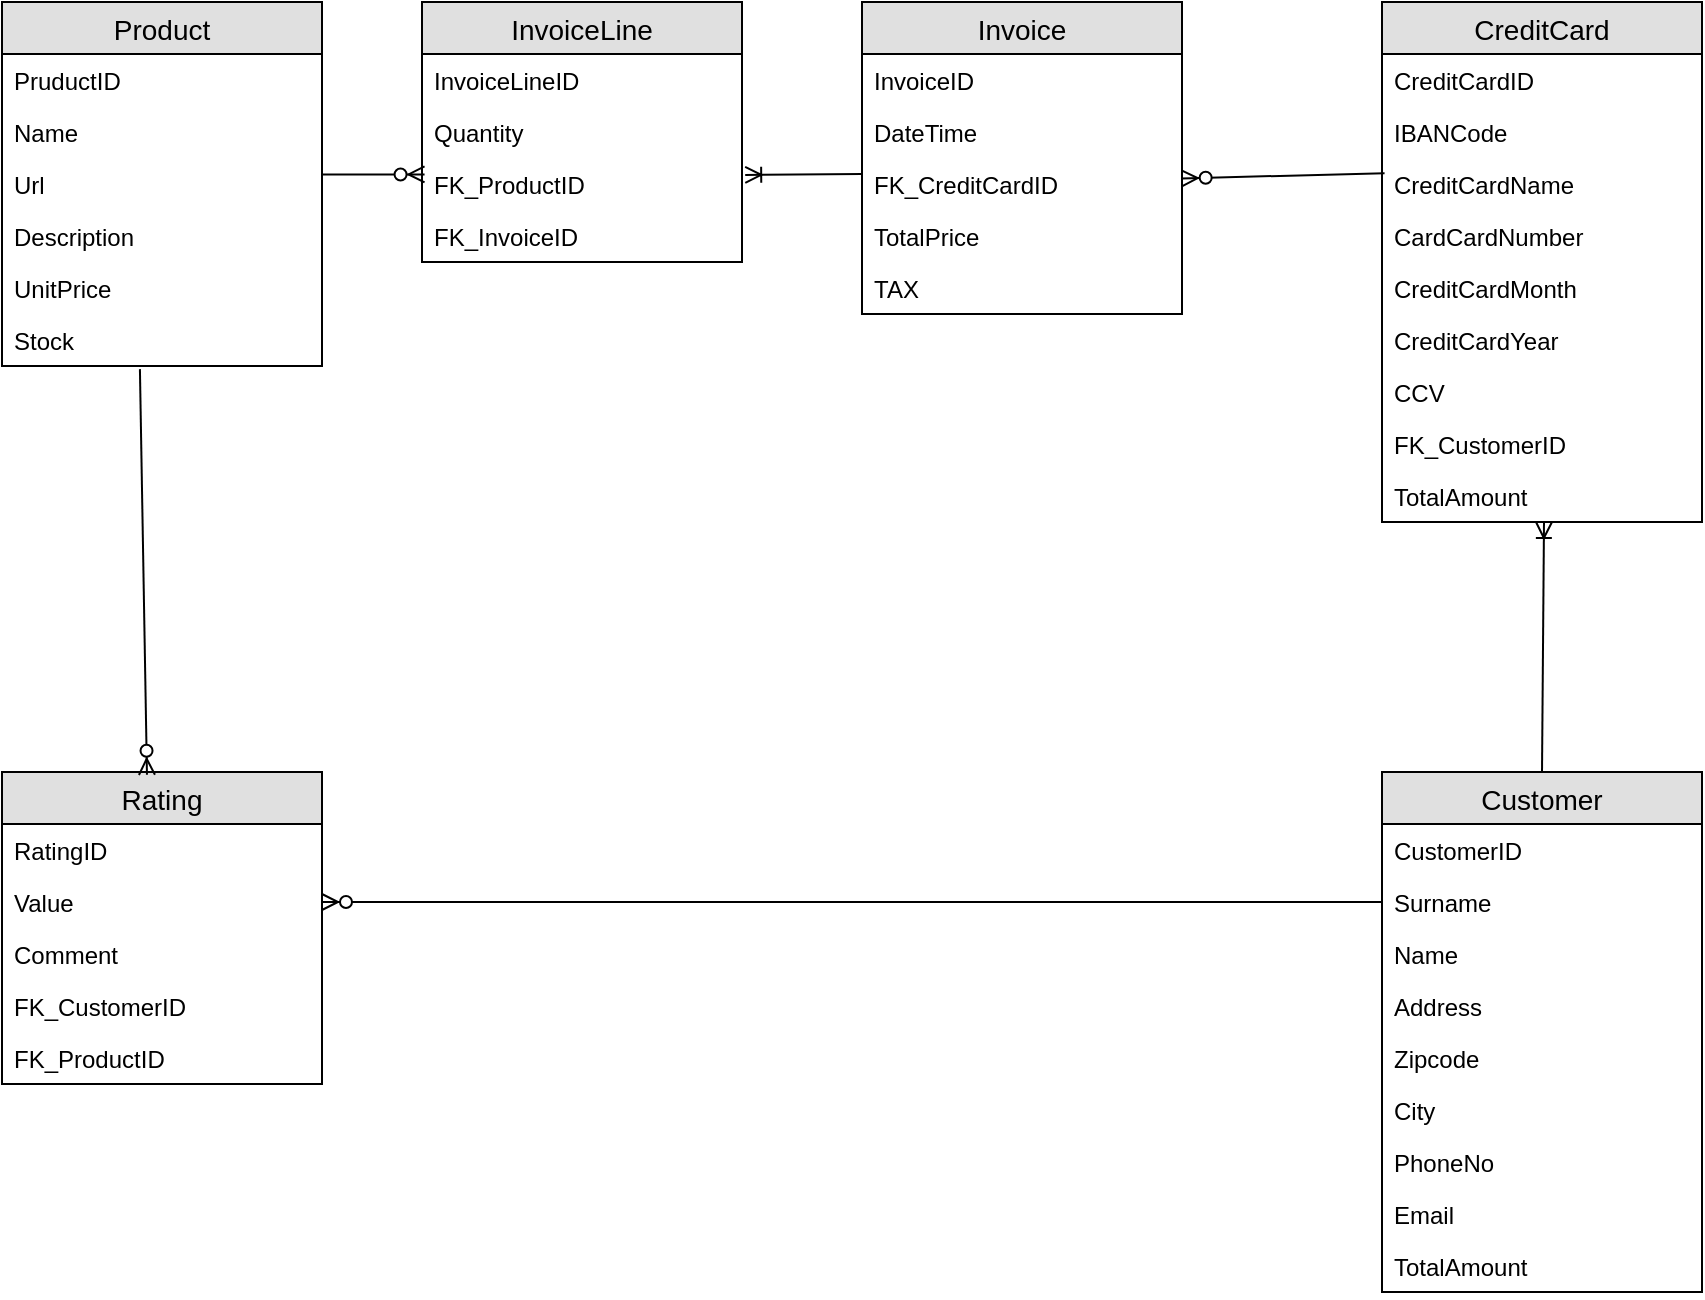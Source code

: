 <mxfile version="12.4.2" type="device" pages="1"><diagram id="gbNi7BkNfrWvHRNkY5G2" name="Page-1"><mxGraphModel dx="1209" dy="1459" grid="1" gridSize="10" guides="1" tooltips="1" connect="1" arrows="1" fold="1" page="1" pageScale="1" pageWidth="1100" pageHeight="850" math="0" shadow="0"><root><mxCell id="0"/><mxCell id="1" parent="0"/><mxCell id="nZZ4Z1M2gEaLZfBm5Yp4-1" value="Product" style="swimlane;fontStyle=0;childLayout=stackLayout;horizontal=1;startSize=26;fillColor=#e0e0e0;horizontalStack=0;resizeParent=1;resizeParentMax=0;resizeLast=0;collapsible=1;marginBottom=0;swimlaneFillColor=#ffffff;align=center;fontSize=14;" parent="1" vertex="1"><mxGeometry x="10" y="-90" width="160" height="182" as="geometry"/></mxCell><mxCell id="nZZ4Z1M2gEaLZfBm5Yp4-2" value="PruductID" style="text;strokeColor=none;fillColor=none;spacingLeft=4;spacingRight=4;overflow=hidden;rotatable=0;points=[[0,0.5],[1,0.5]];portConstraint=eastwest;fontSize=12;" parent="nZZ4Z1M2gEaLZfBm5Yp4-1" vertex="1"><mxGeometry y="26" width="160" height="26" as="geometry"/></mxCell><mxCell id="nZZ4Z1M2gEaLZfBm5Yp4-28" value="Name" style="text;strokeColor=none;fillColor=none;spacingLeft=4;spacingRight=4;overflow=hidden;rotatable=0;points=[[0,0.5],[1,0.5]];portConstraint=eastwest;fontSize=12;" parent="nZZ4Z1M2gEaLZfBm5Yp4-1" vertex="1"><mxGeometry y="52" width="160" height="26" as="geometry"/></mxCell><mxCell id="qMh9faLt5NdieB0kQmqz-1" value="Url" style="text;strokeColor=none;fillColor=none;spacingLeft=4;spacingRight=4;overflow=hidden;rotatable=0;points=[[0,0.5],[1,0.5]];portConstraint=eastwest;fontSize=12;" parent="nZZ4Z1M2gEaLZfBm5Yp4-1" vertex="1"><mxGeometry y="78" width="160" height="26" as="geometry"/></mxCell><mxCell id="nZZ4Z1M2gEaLZfBm5Yp4-3" value="Description" style="text;strokeColor=none;fillColor=none;spacingLeft=4;spacingRight=4;overflow=hidden;rotatable=0;points=[[0,0.5],[1,0.5]];portConstraint=eastwest;fontSize=12;" parent="nZZ4Z1M2gEaLZfBm5Yp4-1" vertex="1"><mxGeometry y="104" width="160" height="26" as="geometry"/></mxCell><mxCell id="nZZ4Z1M2gEaLZfBm5Yp4-5" value="UnitPrice" style="text;strokeColor=none;fillColor=none;spacingLeft=4;spacingRight=4;overflow=hidden;rotatable=0;points=[[0,0.5],[1,0.5]];portConstraint=eastwest;fontSize=12;" parent="nZZ4Z1M2gEaLZfBm5Yp4-1" vertex="1"><mxGeometry y="130" width="160" height="26" as="geometry"/></mxCell><mxCell id="nZZ4Z1M2gEaLZfBm5Yp4-84" value="Stock" style="text;strokeColor=none;fillColor=none;spacingLeft=4;spacingRight=4;overflow=hidden;rotatable=0;points=[[0,0.5],[1,0.5]];portConstraint=eastwest;fontSize=12;" parent="nZZ4Z1M2gEaLZfBm5Yp4-1" vertex="1"><mxGeometry y="156" width="160" height="26" as="geometry"/></mxCell><mxCell id="nZZ4Z1M2gEaLZfBm5Yp4-7" value="Customer" style="swimlane;fontStyle=0;childLayout=stackLayout;horizontal=1;startSize=26;fillColor=#e0e0e0;horizontalStack=0;resizeParent=1;resizeParentMax=0;resizeLast=0;collapsible=1;marginBottom=0;swimlaneFillColor=#ffffff;align=center;fontSize=14;" parent="1" vertex="1"><mxGeometry x="700" y="295" width="160" height="260" as="geometry"/></mxCell><mxCell id="nZZ4Z1M2gEaLZfBm5Yp4-29" value="CustomerID" style="text;strokeColor=none;fillColor=none;spacingLeft=4;spacingRight=4;overflow=hidden;rotatable=0;points=[[0,0.5],[1,0.5]];portConstraint=eastwest;fontSize=12;" parent="nZZ4Z1M2gEaLZfBm5Yp4-7" vertex="1"><mxGeometry y="26" width="160" height="26" as="geometry"/></mxCell><mxCell id="nZZ4Z1M2gEaLZfBm5Yp4-8" value="Surname" style="text;strokeColor=none;fillColor=none;spacingLeft=4;spacingRight=4;overflow=hidden;rotatable=0;points=[[0,0.5],[1,0.5]];portConstraint=eastwest;fontSize=12;" parent="nZZ4Z1M2gEaLZfBm5Yp4-7" vertex="1"><mxGeometry y="52" width="160" height="26" as="geometry"/></mxCell><mxCell id="nZZ4Z1M2gEaLZfBm5Yp4-9" value="Name" style="text;strokeColor=none;fillColor=none;spacingLeft=4;spacingRight=4;overflow=hidden;rotatable=0;points=[[0,0.5],[1,0.5]];portConstraint=eastwest;fontSize=12;" parent="nZZ4Z1M2gEaLZfBm5Yp4-7" vertex="1"><mxGeometry y="78" width="160" height="26" as="geometry"/></mxCell><mxCell id="nZZ4Z1M2gEaLZfBm5Yp4-10" value="Address" style="text;strokeColor=none;fillColor=none;spacingLeft=4;spacingRight=4;overflow=hidden;rotatable=0;points=[[0,0.5],[1,0.5]];portConstraint=eastwest;fontSize=12;" parent="nZZ4Z1M2gEaLZfBm5Yp4-7" vertex="1"><mxGeometry y="104" width="160" height="26" as="geometry"/></mxCell><mxCell id="nZZ4Z1M2gEaLZfBm5Yp4-11" value="Zipcode" style="text;strokeColor=none;fillColor=none;spacingLeft=4;spacingRight=4;overflow=hidden;rotatable=0;points=[[0,0.5],[1,0.5]];portConstraint=eastwest;fontSize=12;" parent="nZZ4Z1M2gEaLZfBm5Yp4-7" vertex="1"><mxGeometry y="130" width="160" height="26" as="geometry"/></mxCell><mxCell id="nZZ4Z1M2gEaLZfBm5Yp4-12" value="City" style="text;strokeColor=none;fillColor=none;spacingLeft=4;spacingRight=4;overflow=hidden;rotatable=0;points=[[0,0.5],[1,0.5]];portConstraint=eastwest;fontSize=12;" parent="nZZ4Z1M2gEaLZfBm5Yp4-7" vertex="1"><mxGeometry y="156" width="160" height="26" as="geometry"/></mxCell><mxCell id="nZZ4Z1M2gEaLZfBm5Yp4-13" value="PhoneNo" style="text;strokeColor=none;fillColor=none;spacingLeft=4;spacingRight=4;overflow=hidden;rotatable=0;points=[[0,0.5],[1,0.5]];portConstraint=eastwest;fontSize=12;" parent="nZZ4Z1M2gEaLZfBm5Yp4-7" vertex="1"><mxGeometry y="182" width="160" height="26" as="geometry"/></mxCell><mxCell id="nZZ4Z1M2gEaLZfBm5Yp4-14" value="Email" style="text;strokeColor=none;fillColor=none;spacingLeft=4;spacingRight=4;overflow=hidden;rotatable=0;points=[[0,0.5],[1,0.5]];portConstraint=eastwest;fontSize=12;" parent="nZZ4Z1M2gEaLZfBm5Yp4-7" vertex="1"><mxGeometry y="208" width="160" height="26" as="geometry"/></mxCell><mxCell id="nZZ4Z1M2gEaLZfBm5Yp4-15" value="TotalAmount" style="text;strokeColor=none;fillColor=none;spacingLeft=4;spacingRight=4;overflow=hidden;rotatable=0;points=[[0,0.5],[1,0.5]];portConstraint=eastwest;fontSize=12;" parent="nZZ4Z1M2gEaLZfBm5Yp4-7" vertex="1"><mxGeometry y="234" width="160" height="26" as="geometry"/></mxCell><mxCell id="nZZ4Z1M2gEaLZfBm5Yp4-16" value="CreditCard" style="swimlane;fontStyle=0;childLayout=stackLayout;horizontal=1;startSize=26;fillColor=#e0e0e0;horizontalStack=0;resizeParent=1;resizeParentMax=0;resizeLast=0;collapsible=1;marginBottom=0;swimlaneFillColor=#ffffff;align=center;fontSize=14;" parent="1" vertex="1"><mxGeometry x="700" y="-90" width="160" height="260" as="geometry"/></mxCell><mxCell id="nZZ4Z1M2gEaLZfBm5Yp4-17" value="CreditCardID" style="text;strokeColor=none;fillColor=none;spacingLeft=4;spacingRight=4;overflow=hidden;rotatable=0;points=[[0,0.5],[1,0.5]];portConstraint=eastwest;fontSize=12;" parent="nZZ4Z1M2gEaLZfBm5Yp4-16" vertex="1"><mxGeometry y="26" width="160" height="26" as="geometry"/></mxCell><mxCell id="nZZ4Z1M2gEaLZfBm5Yp4-30" value="IBANCode" style="text;strokeColor=none;fillColor=none;spacingLeft=4;spacingRight=4;overflow=hidden;rotatable=0;points=[[0,0.5],[1,0.5]];portConstraint=eastwest;fontSize=12;" parent="nZZ4Z1M2gEaLZfBm5Yp4-16" vertex="1"><mxGeometry y="52" width="160" height="26" as="geometry"/></mxCell><mxCell id="nZZ4Z1M2gEaLZfBm5Yp4-20" value="CreditCardName" style="text;strokeColor=none;fillColor=none;spacingLeft=4;spacingRight=4;overflow=hidden;rotatable=0;points=[[0,0.5],[1,0.5]];portConstraint=eastwest;fontSize=12;" parent="nZZ4Z1M2gEaLZfBm5Yp4-16" vertex="1"><mxGeometry y="78" width="160" height="26" as="geometry"/></mxCell><mxCell id="nZZ4Z1M2gEaLZfBm5Yp4-25" value="CardCardNumber" style="text;strokeColor=none;fillColor=none;spacingLeft=4;spacingRight=4;overflow=hidden;rotatable=0;points=[[0,0.5],[1,0.5]];portConstraint=eastwest;fontSize=12;" parent="nZZ4Z1M2gEaLZfBm5Yp4-16" vertex="1"><mxGeometry y="104" width="160" height="26" as="geometry"/></mxCell><mxCell id="nZZ4Z1M2gEaLZfBm5Yp4-18" value="CreditCardMonth" style="text;strokeColor=none;fillColor=none;spacingLeft=4;spacingRight=4;overflow=hidden;rotatable=0;points=[[0,0.5],[1,0.5]];portConstraint=eastwest;fontSize=12;" parent="nZZ4Z1M2gEaLZfBm5Yp4-16" vertex="1"><mxGeometry y="130" width="160" height="26" as="geometry"/></mxCell><mxCell id="nZZ4Z1M2gEaLZfBm5Yp4-19" value="CreditCardYear" style="text;strokeColor=none;fillColor=none;spacingLeft=4;spacingRight=4;overflow=hidden;rotatable=0;points=[[0,0.5],[1,0.5]];portConstraint=eastwest;fontSize=12;" parent="nZZ4Z1M2gEaLZfBm5Yp4-16" vertex="1"><mxGeometry y="156" width="160" height="26" as="geometry"/></mxCell><mxCell id="nZZ4Z1M2gEaLZfBm5Yp4-26" value="CCV" style="text;strokeColor=none;fillColor=none;spacingLeft=4;spacingRight=4;overflow=hidden;rotatable=0;points=[[0,0.5],[1,0.5]];portConstraint=eastwest;fontSize=12;" parent="nZZ4Z1M2gEaLZfBm5Yp4-16" vertex="1"><mxGeometry y="182" width="160" height="26" as="geometry"/></mxCell><mxCell id="nZZ4Z1M2gEaLZfBm5Yp4-47" value="FK_CustomerID" style="text;strokeColor=none;fillColor=none;spacingLeft=4;spacingRight=4;overflow=hidden;rotatable=0;points=[[0,0.5],[1,0.5]];portConstraint=eastwest;fontSize=12;" parent="nZZ4Z1M2gEaLZfBm5Yp4-16" vertex="1"><mxGeometry y="208" width="160" height="26" as="geometry"/></mxCell><mxCell id="qMh9faLt5NdieB0kQmqz-2" value="TotalAmount" style="text;strokeColor=none;fillColor=none;spacingLeft=4;spacingRight=4;overflow=hidden;rotatable=0;points=[[0,0.5],[1,0.5]];portConstraint=eastwest;fontSize=12;" parent="nZZ4Z1M2gEaLZfBm5Yp4-16" vertex="1"><mxGeometry y="234" width="160" height="26" as="geometry"/></mxCell><mxCell id="nZZ4Z1M2gEaLZfBm5Yp4-61" style="rounded=0;orthogonalLoop=1;jettySize=auto;html=1;endArrow=ERoneToMany;fontSize=12;strokeWidth=1;anchorPointDirection=1;entryX=1.01;entryY=-0.021;entryDx=0;entryDy=0;entryPerimeter=0;" parent="1" edge="1"><mxGeometry relative="1" as="geometry"><mxPoint x="440" y="-4" as="sourcePoint"/><mxPoint x="381.6" y="-3.546" as="targetPoint"/></mxGeometry></mxCell><mxCell id="nZZ4Z1M2gEaLZfBm5Yp4-21" value="Invoice" style="swimlane;fontStyle=0;childLayout=stackLayout;horizontal=1;startSize=26;fillColor=#e0e0e0;horizontalStack=0;resizeParent=1;resizeParentMax=0;resizeLast=0;collapsible=1;marginBottom=0;swimlaneFillColor=#ffffff;align=center;fontSize=14;" parent="1" vertex="1"><mxGeometry x="440" y="-90" width="160" height="156" as="geometry"/></mxCell><mxCell id="nZZ4Z1M2gEaLZfBm5Yp4-22" value="InvoiceID" style="text;strokeColor=none;fillColor=none;spacingLeft=4;spacingRight=4;overflow=hidden;rotatable=0;points=[[0,0.5],[1,0.5]];portConstraint=eastwest;fontSize=12;" parent="nZZ4Z1M2gEaLZfBm5Yp4-21" vertex="1"><mxGeometry y="26" width="160" height="26" as="geometry"/></mxCell><mxCell id="nZZ4Z1M2gEaLZfBm5Yp4-23" value="DateTime" style="text;strokeColor=none;fillColor=none;spacingLeft=4;spacingRight=4;overflow=hidden;rotatable=0;points=[[0,0.5],[1,0.5]];portConstraint=eastwest;fontSize=12;" parent="nZZ4Z1M2gEaLZfBm5Yp4-21" vertex="1"><mxGeometry y="52" width="160" height="26" as="geometry"/></mxCell><mxCell id="nZZ4Z1M2gEaLZfBm5Yp4-76" value="FK_CreditCardID" style="text;strokeColor=none;fillColor=none;spacingLeft=4;spacingRight=4;overflow=hidden;rotatable=0;points=[[0,0.5],[1,0.5]];portConstraint=eastwest;fontSize=12;" parent="nZZ4Z1M2gEaLZfBm5Yp4-21" vertex="1"><mxGeometry y="78" width="160" height="26" as="geometry"/></mxCell><mxCell id="nZZ4Z1M2gEaLZfBm5Yp4-24" value="TotalPrice" style="text;strokeColor=none;fillColor=none;spacingLeft=4;spacingRight=4;overflow=hidden;rotatable=0;points=[[0,0.5],[1,0.5]];portConstraint=eastwest;fontSize=12;" parent="nZZ4Z1M2gEaLZfBm5Yp4-21" vertex="1"><mxGeometry y="104" width="160" height="26" as="geometry"/></mxCell><mxCell id="nZZ4Z1M2gEaLZfBm5Yp4-27" value="TAX" style="text;strokeColor=none;fillColor=none;spacingLeft=4;spacingRight=4;overflow=hidden;rotatable=0;points=[[0,0.5],[1,0.5]];portConstraint=eastwest;fontSize=12;" parent="nZZ4Z1M2gEaLZfBm5Yp4-21" vertex="1"><mxGeometry y="130" width="160" height="26" as="geometry"/></mxCell><mxCell id="nZZ4Z1M2gEaLZfBm5Yp4-31" value="InvoiceLine" style="swimlane;fontStyle=0;childLayout=stackLayout;horizontal=1;startSize=26;fillColor=#e0e0e0;horizontalStack=0;resizeParent=1;resizeParentMax=0;resizeLast=0;collapsible=1;marginBottom=0;swimlaneFillColor=#ffffff;align=center;fontSize=14;" parent="1" vertex="1"><mxGeometry x="220" y="-90" width="160" height="130" as="geometry"/></mxCell><mxCell id="nZZ4Z1M2gEaLZfBm5Yp4-35" value="InvoiceLineID" style="text;strokeColor=none;fillColor=none;spacingLeft=4;spacingRight=4;overflow=hidden;rotatable=0;points=[[0,0.5],[1,0.5]];portConstraint=eastwest;fontSize=12;" parent="nZZ4Z1M2gEaLZfBm5Yp4-31" vertex="1"><mxGeometry y="26" width="160" height="26" as="geometry"/></mxCell><mxCell id="nZZ4Z1M2gEaLZfBm5Yp4-33" value="Quantity" style="text;strokeColor=none;fillColor=none;spacingLeft=4;spacingRight=4;overflow=hidden;rotatable=0;points=[[0,0.5],[1,0.5]];portConstraint=eastwest;fontSize=12;" parent="nZZ4Z1M2gEaLZfBm5Yp4-31" vertex="1"><mxGeometry y="52" width="160" height="26" as="geometry"/></mxCell><mxCell id="nZZ4Z1M2gEaLZfBm5Yp4-32" value="FK_ProductID" style="text;strokeColor=none;fillColor=none;spacingLeft=4;spacingRight=4;overflow=hidden;rotatable=0;points=[[0,0.5],[1,0.5]];portConstraint=eastwest;fontSize=12;" parent="nZZ4Z1M2gEaLZfBm5Yp4-31" vertex="1"><mxGeometry y="78" width="160" height="26" as="geometry"/></mxCell><mxCell id="nZZ4Z1M2gEaLZfBm5Yp4-36" value="FK_InvoiceID" style="text;strokeColor=none;fillColor=none;spacingLeft=4;spacingRight=4;overflow=hidden;rotatable=0;points=[[0,0.5],[1,0.5]];portConstraint=eastwest;fontSize=12;" parent="nZZ4Z1M2gEaLZfBm5Yp4-31" vertex="1"><mxGeometry y="104" width="160" height="26" as="geometry"/></mxCell><mxCell id="nZZ4Z1M2gEaLZfBm5Yp4-37" value="Rating" style="swimlane;fontStyle=0;childLayout=stackLayout;horizontal=1;startSize=26;fillColor=#e0e0e0;horizontalStack=0;resizeParent=1;resizeParentMax=0;resizeLast=0;collapsible=1;marginBottom=0;swimlaneFillColor=#ffffff;align=center;fontSize=14;" parent="1" vertex="1"><mxGeometry x="10" y="295" width="160" height="156" as="geometry"/></mxCell><mxCell id="nZZ4Z1M2gEaLZfBm5Yp4-38" value="RatingID" style="text;strokeColor=none;fillColor=none;spacingLeft=4;spacingRight=4;overflow=hidden;rotatable=0;points=[[0,0.5],[1,0.5]];portConstraint=eastwest;fontSize=12;" parent="nZZ4Z1M2gEaLZfBm5Yp4-37" vertex="1"><mxGeometry y="26" width="160" height="26" as="geometry"/></mxCell><mxCell id="nZZ4Z1M2gEaLZfBm5Yp4-39" value="Value" style="text;strokeColor=none;fillColor=none;spacingLeft=4;spacingRight=4;overflow=hidden;rotatable=0;points=[[0,0.5],[1,0.5]];portConstraint=eastwest;fontSize=12;" parent="nZZ4Z1M2gEaLZfBm5Yp4-37" vertex="1"><mxGeometry y="52" width="160" height="26" as="geometry"/></mxCell><mxCell id="nZZ4Z1M2gEaLZfBm5Yp4-52" value="Comment" style="text;strokeColor=none;fillColor=none;spacingLeft=4;spacingRight=4;overflow=hidden;rotatable=0;points=[[0,0.5],[1,0.5]];portConstraint=eastwest;fontSize=12;" parent="nZZ4Z1M2gEaLZfBm5Yp4-37" vertex="1"><mxGeometry y="78" width="160" height="26" as="geometry"/></mxCell><mxCell id="nZZ4Z1M2gEaLZfBm5Yp4-80" value="FK_CustomerID" style="text;strokeColor=none;fillColor=none;spacingLeft=4;spacingRight=4;overflow=hidden;rotatable=0;points=[[0,0.5],[1,0.5]];portConstraint=eastwest;fontSize=12;" parent="nZZ4Z1M2gEaLZfBm5Yp4-37" vertex="1"><mxGeometry y="104" width="160" height="26" as="geometry"/></mxCell><mxCell id="nZZ4Z1M2gEaLZfBm5Yp4-82" value="FK_ProductID" style="text;strokeColor=none;fillColor=none;spacingLeft=4;spacingRight=4;overflow=hidden;rotatable=0;points=[[0,0.5],[1,0.5]];portConstraint=eastwest;fontSize=12;" parent="nZZ4Z1M2gEaLZfBm5Yp4-37" vertex="1"><mxGeometry y="130" width="160" height="26" as="geometry"/></mxCell><mxCell id="nZZ4Z1M2gEaLZfBm5Yp4-63" value="" style="fontSize=12;html=1;endArrow=ERoneToMany;strokeWidth=1;exitX=0.5;exitY=0;exitDx=0;exitDy=0;" parent="1" source="nZZ4Z1M2gEaLZfBm5Yp4-7" edge="1"><mxGeometry width="100" height="100" relative="1" as="geometry"><mxPoint x="920" y="230" as="sourcePoint"/><mxPoint x="781" y="170" as="targetPoint"/></mxGeometry></mxCell><mxCell id="nZZ4Z1M2gEaLZfBm5Yp4-66" value="" style="fontSize=12;html=1;endArrow=ERzeroToMany;endFill=1;strokeWidth=1;exitX=0.008;exitY=1.062;exitDx=0;exitDy=0;exitPerimeter=0;entryX=0.999;entryY=0.162;entryDx=0;entryDy=0;entryPerimeter=0;" parent="1" edge="1"><mxGeometry width="100" height="100" relative="1" as="geometry"><mxPoint x="701.28" y="-4.388" as="sourcePoint"/><mxPoint x="599.84" y="-1.788" as="targetPoint"/></mxGeometry></mxCell><mxCell id="nZZ4Z1M2gEaLZfBm5Yp4-73" value="" style="fontSize=12;html=1;endArrow=ERzeroToMany;strokeWidth=1;exitX=1;exitY=0.97;exitDx=0;exitDy=0;entryX=0.008;entryY=-0.03;entryDx=0;entryDy=0;endFill=1;entryPerimeter=0;exitPerimeter=0;startArrow=none;startFill=0;" parent="1" edge="1"><mxGeometry width="100" height="100" relative="1" as="geometry"><mxPoint x="170" y="-3.78" as="sourcePoint"/><mxPoint x="221.28" y="-3.78" as="targetPoint"/></mxGeometry></mxCell><mxCell id="nZZ4Z1M2gEaLZfBm5Yp4-74" value="" style="fontSize=12;html=1;endArrow=ERzeroToMany;strokeWidth=1;entryX=0.453;entryY=0.009;entryDx=0;entryDy=0;entryPerimeter=0;endFill=1;exitX=0.431;exitY=1.06;exitDx=0;exitDy=0;exitPerimeter=0;" parent="1" target="nZZ4Z1M2gEaLZfBm5Yp4-37" edge="1" source="nZZ4Z1M2gEaLZfBm5Yp4-84"><mxGeometry width="100" height="100" relative="1" as="geometry"><mxPoint x="82" y="120" as="sourcePoint"/><mxPoint x="80" y="200" as="targetPoint"/></mxGeometry></mxCell><mxCell id="nZZ4Z1M2gEaLZfBm5Yp4-79" value="" style="fontSize=12;html=1;endArrow=ERzeroToMany;strokeWidth=1;entryX=1;entryY=0.5;entryDx=0;entryDy=0;endFill=1;exitX=0;exitY=0.5;exitDx=0;exitDy=0;" parent="1" source="nZZ4Z1M2gEaLZfBm5Yp4-8" target="nZZ4Z1M2gEaLZfBm5Yp4-39" edge="1"><mxGeometry width="100" height="100" relative="1" as="geometry"><mxPoint x="690" y="360" as="sourcePoint"/><mxPoint x="510" y="434" as="targetPoint"/></mxGeometry></mxCell></root></mxGraphModel></diagram></mxfile>